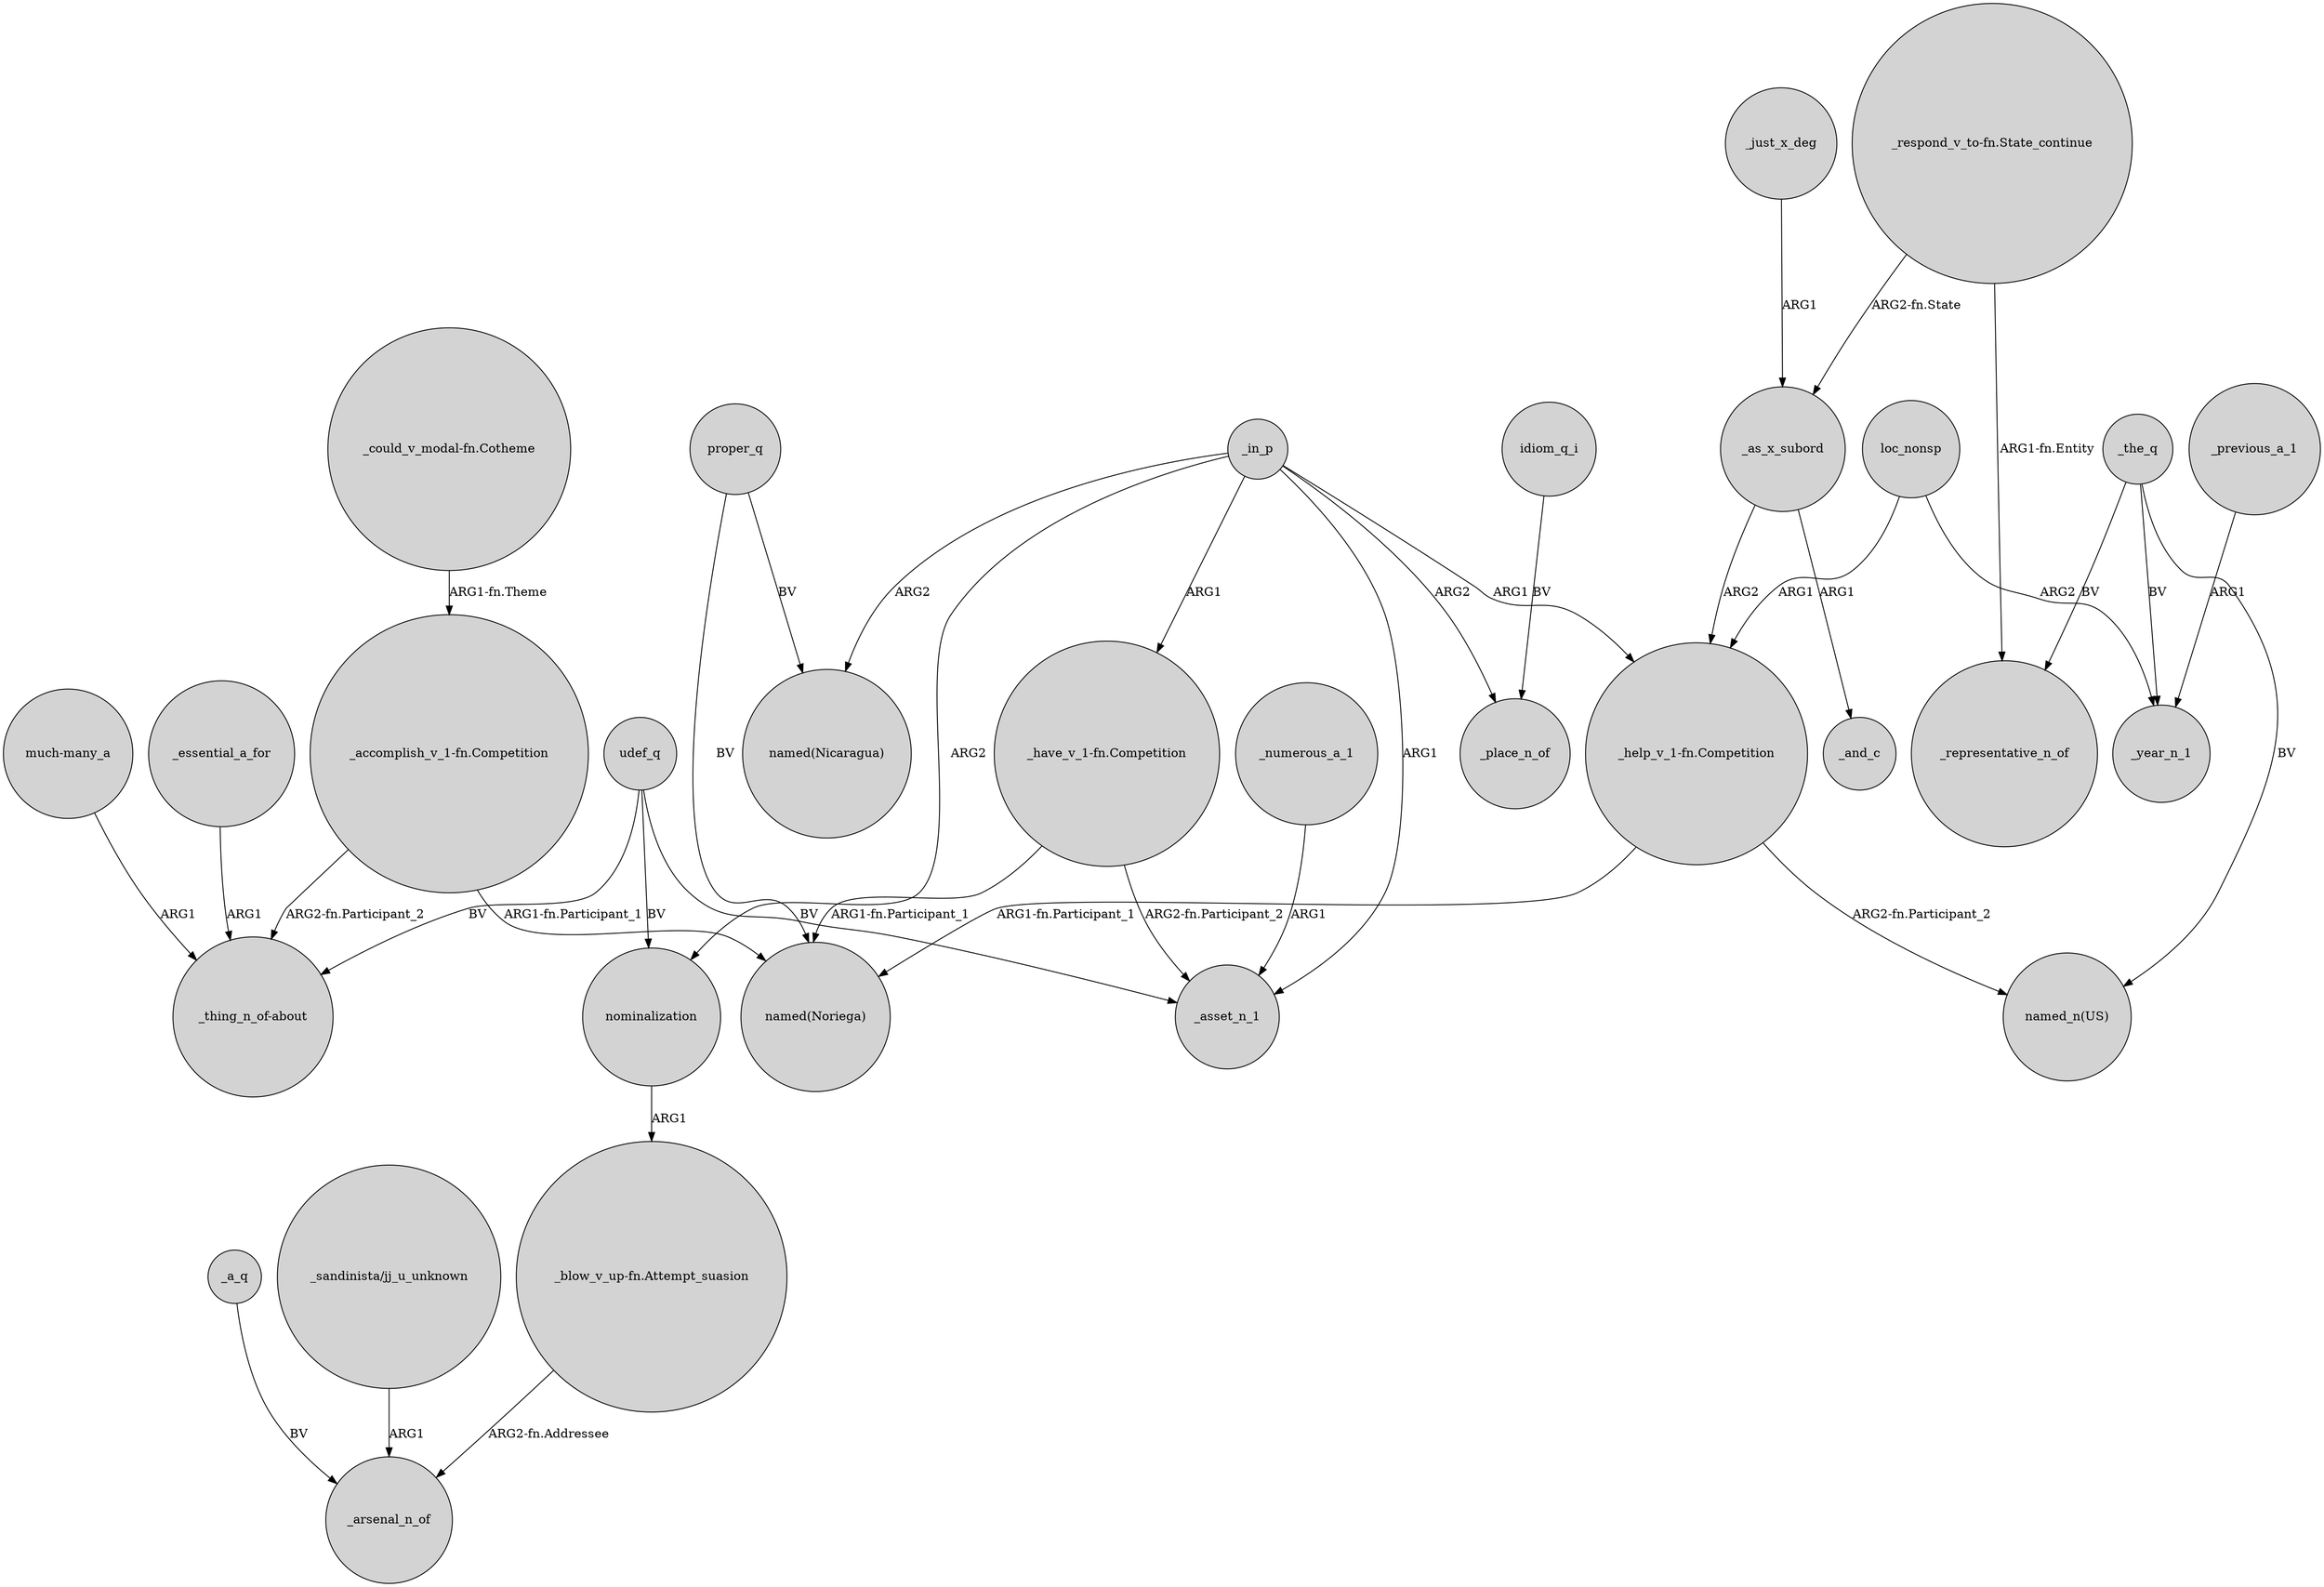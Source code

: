 digraph {
	node [shape=circle style=filled]
	"much-many_a" -> "_thing_n_of-about" [label=ARG1]
	_just_x_deg -> _as_x_subord [label=ARG1]
	"_respond_v_to-fn.State_continue" -> _representative_n_of [label="ARG1-fn.Entity"]
	_in_p -> "_have_v_1-fn.Competition" [label=ARG1]
	proper_q -> "named(Nicaragua)" [label=BV]
	_the_q -> "named_n(US)" [label=BV]
	"_accomplish_v_1-fn.Competition" -> "named(Noriega)" [label="ARG1-fn.Participant_1"]
	udef_q -> nominalization [label=BV]
	"_respond_v_to-fn.State_continue" -> _as_x_subord [label="ARG2-fn.State"]
	_previous_a_1 -> _year_n_1 [label=ARG1]
	"_have_v_1-fn.Competition" -> "named(Noriega)" [label="ARG1-fn.Participant_1"]
	_the_q -> _representative_n_of [label=BV]
	"_have_v_1-fn.Competition" -> _asset_n_1 [label="ARG2-fn.Participant_2"]
	udef_q -> _asset_n_1 [label=BV]
	loc_nonsp -> _year_n_1 [label=ARG2]
	_in_p -> "named(Nicaragua)" [label=ARG2]
	_a_q -> _arsenal_n_of [label=BV]
	loc_nonsp -> "_help_v_1-fn.Competition" [label=ARG1]
	"_sandinista/jj_u_unknown" -> _arsenal_n_of [label=ARG1]
	_the_q -> _year_n_1 [label=BV]
	_essential_a_for -> "_thing_n_of-about" [label=ARG1]
	udef_q -> "_thing_n_of-about" [label=BV]
	"_blow_v_up-fn.Attempt_suasion" -> _arsenal_n_of [label="ARG2-fn.Addressee"]
	_numerous_a_1 -> _asset_n_1 [label=ARG1]
	_in_p -> _place_n_of [label=ARG2]
	_in_p -> "_help_v_1-fn.Competition" [label=ARG1]
	"_accomplish_v_1-fn.Competition" -> "_thing_n_of-about" [label="ARG2-fn.Participant_2"]
	_in_p -> _asset_n_1 [label=ARG1]
	"_help_v_1-fn.Competition" -> "named(Noriega)" [label="ARG1-fn.Participant_1"]
	nominalization -> "_blow_v_up-fn.Attempt_suasion" [label=ARG1]
	_as_x_subord -> "_help_v_1-fn.Competition" [label=ARG2]
	_as_x_subord -> _and_c [label=ARG1]
	idiom_q_i -> _place_n_of [label=BV]
	_in_p -> nominalization [label=ARG2]
	"_could_v_modal-fn.Cotheme" -> "_accomplish_v_1-fn.Competition" [label="ARG1-fn.Theme"]
	"_help_v_1-fn.Competition" -> "named_n(US)" [label="ARG2-fn.Participant_2"]
	proper_q -> "named(Noriega)" [label=BV]
}
